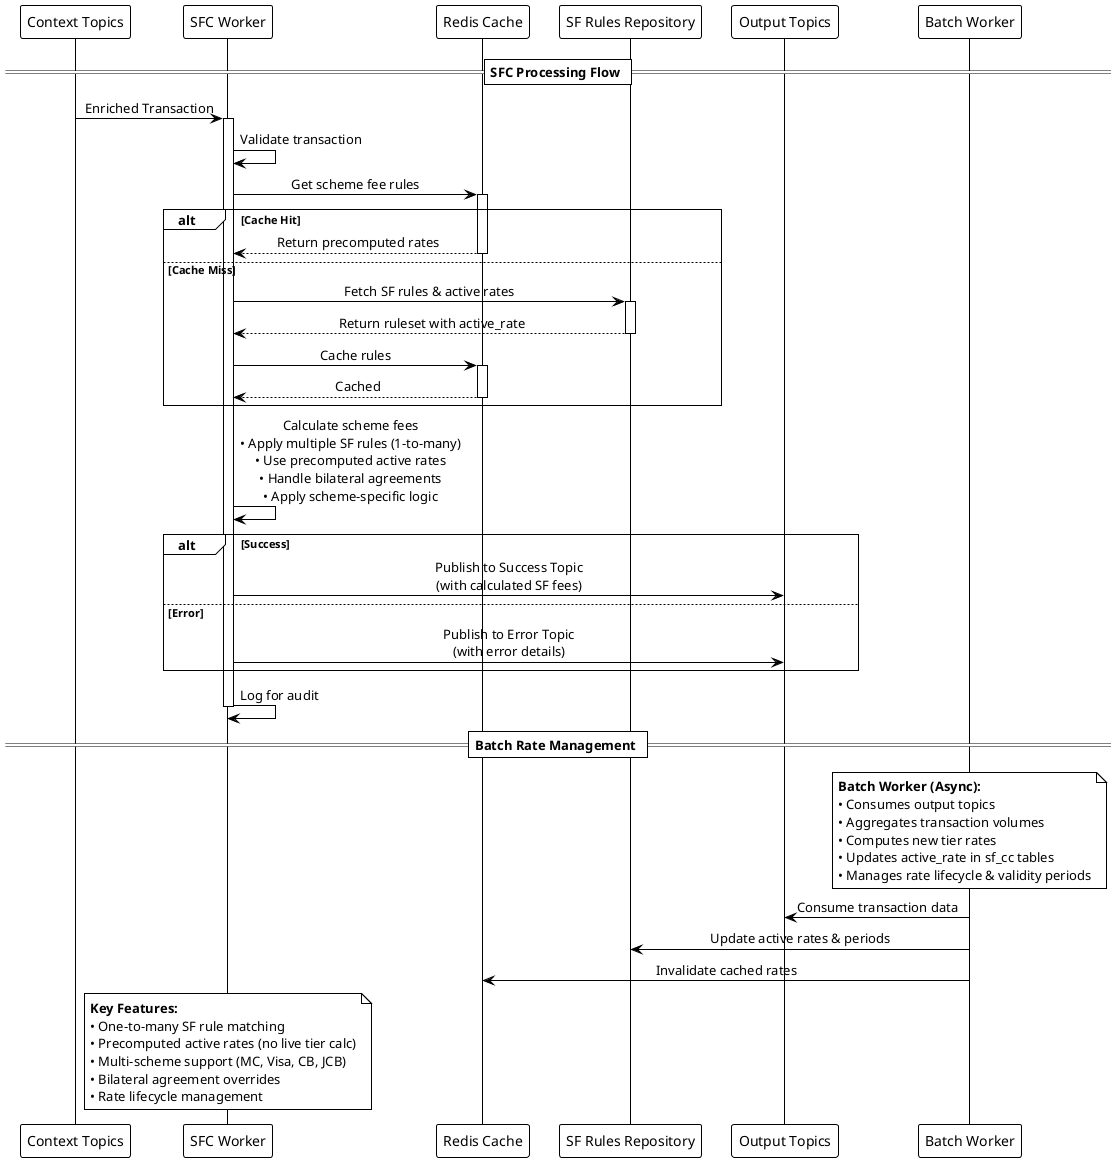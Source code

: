 @startuml P2S Scheme Fee Calculation Process

!theme plain
skinparam backgroundColor #FFFFFF
skinparam sequenceMessageAlign center

participant "Context Topics" as KafkaIn
participant "SFC Worker" as SFCWorker  
participant "Redis Cache" as Cache
participant "SF Rules Repository" as RuleDB
participant "Output Topics" as KafkaOut
participant "Batch Worker" as BatchWorker

== SFC Processing Flow ==

KafkaIn -> SFCWorker: Enriched Transaction
activate SFCWorker

SFCWorker -> SFCWorker: Validate transaction

SFCWorker -> Cache: Get scheme fee rules
activate Cache

alt Cache Hit
    Cache --> SFCWorker: Return precomputed rates
    deactivate Cache
else Cache Miss
    SFCWorker -> RuleDB: Fetch SF rules & active rates
    activate RuleDB
    RuleDB --> SFCWorker: Return ruleset with active_rate
    deactivate RuleDB
    
    SFCWorker -> Cache: Cache rules
    activate Cache
    Cache --> SFCWorker: Cached
    deactivate Cache
end

SFCWorker -> SFCWorker: Calculate scheme fees\n• Apply multiple SF rules (1-to-many)\n• Use precomputed active rates\n• Handle bilateral agreements\n• Apply scheme-specific logic

alt Success
    SFCWorker -> KafkaOut: Publish to Success Topic\n(with calculated SF fees)
else Error
    SFCWorker -> KafkaOut: Publish to Error Topic\n(with error details)
end

SFCWorker -> SFCWorker: Log for audit

deactivate SFCWorker

== Batch Rate Management ==

note over BatchWorker
    **Batch Worker (Async):**
    • Consumes output topics
    • Aggregates transaction volumes
    • Computes new tier rates
    • Updates active_rate in sf_cc tables
    • Manages rate lifecycle & validity periods
end note

BatchWorker -> KafkaOut: Consume transaction data
BatchWorker -> RuleDB: Update active rates & periods
BatchWorker -> Cache: Invalidate cached rates

note over SFCWorker
    **Key Features:**
    • One-to-many SF rule matching
    • Precomputed active rates (no live tier calc)
    • Multi-scheme support (MC, Visa, CB, JCB)
    • Bilateral agreement overrides
    • Rate lifecycle management
end note

@enduml